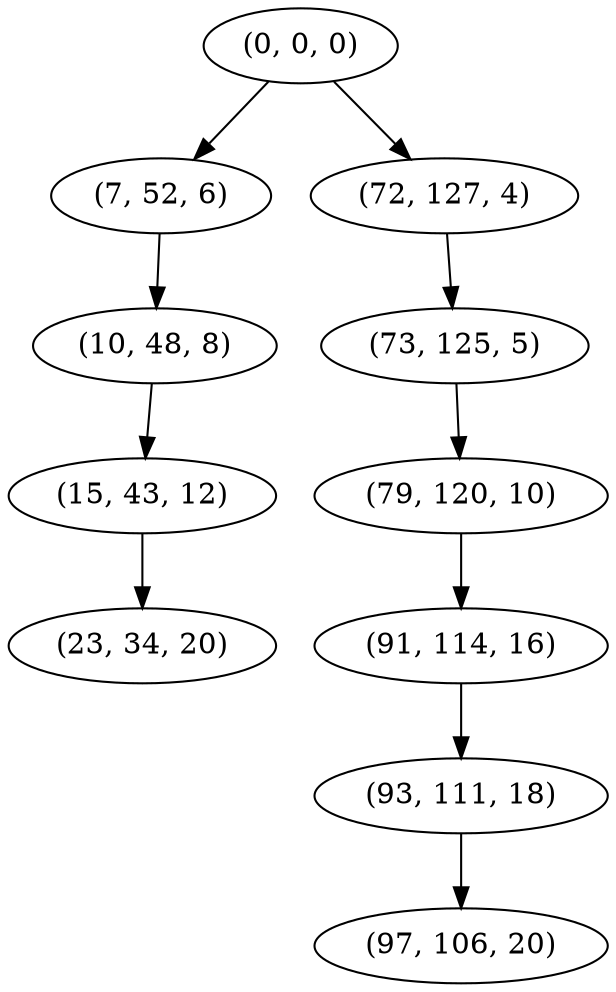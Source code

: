 digraph tree {
    "(0, 0, 0)";
    "(7, 52, 6)";
    "(10, 48, 8)";
    "(15, 43, 12)";
    "(23, 34, 20)";
    "(72, 127, 4)";
    "(73, 125, 5)";
    "(79, 120, 10)";
    "(91, 114, 16)";
    "(93, 111, 18)";
    "(97, 106, 20)";
    "(0, 0, 0)" -> "(7, 52, 6)";
    "(0, 0, 0)" -> "(72, 127, 4)";
    "(7, 52, 6)" -> "(10, 48, 8)";
    "(10, 48, 8)" -> "(15, 43, 12)";
    "(15, 43, 12)" -> "(23, 34, 20)";
    "(72, 127, 4)" -> "(73, 125, 5)";
    "(73, 125, 5)" -> "(79, 120, 10)";
    "(79, 120, 10)" -> "(91, 114, 16)";
    "(91, 114, 16)" -> "(93, 111, 18)";
    "(93, 111, 18)" -> "(97, 106, 20)";
}
